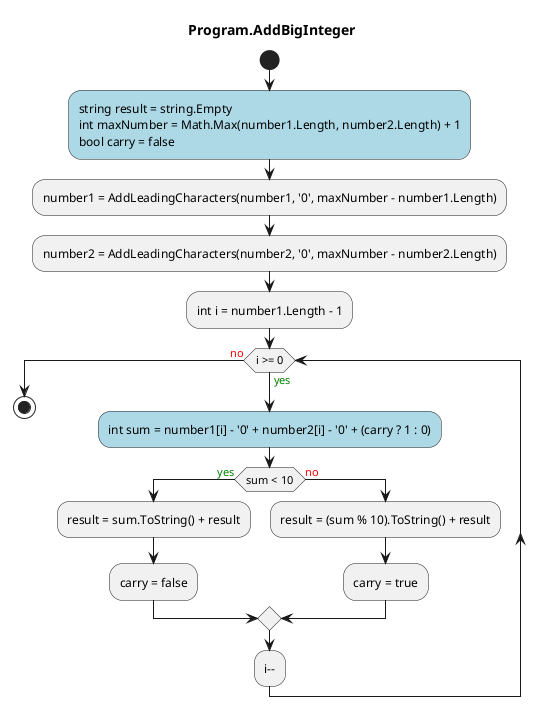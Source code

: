 @startuml Program.AddBigInteger
title Program.AddBigInteger
start
#LightBlue:string result = string.Empty
int maxNumber = Math.Max(number1.Length, number2.Length) + 1
bool carry = false;
:number1 = AddLeadingCharacters(number1, '0', maxNumber - number1.Length);
:number2 = AddLeadingCharacters(number2, '0', maxNumber - number2.Length);
:int i = number1.Length - 1;
while (i >= 0) is (<color:green>yes)
    #LightBlue:int sum = number1[i] - '0' + number2[i] - '0' + (carry ? 1 : 0);
    if (sum < 10) then (<color:green>yes)
        :result = sum.ToString() + result;
        :carry = false;
      else (<color:red>no)
          :result = (sum % 10).ToString() + result;
          :carry = true;
    endif
:i--;
endwhile (<color:red>no)
stop
@enduml
